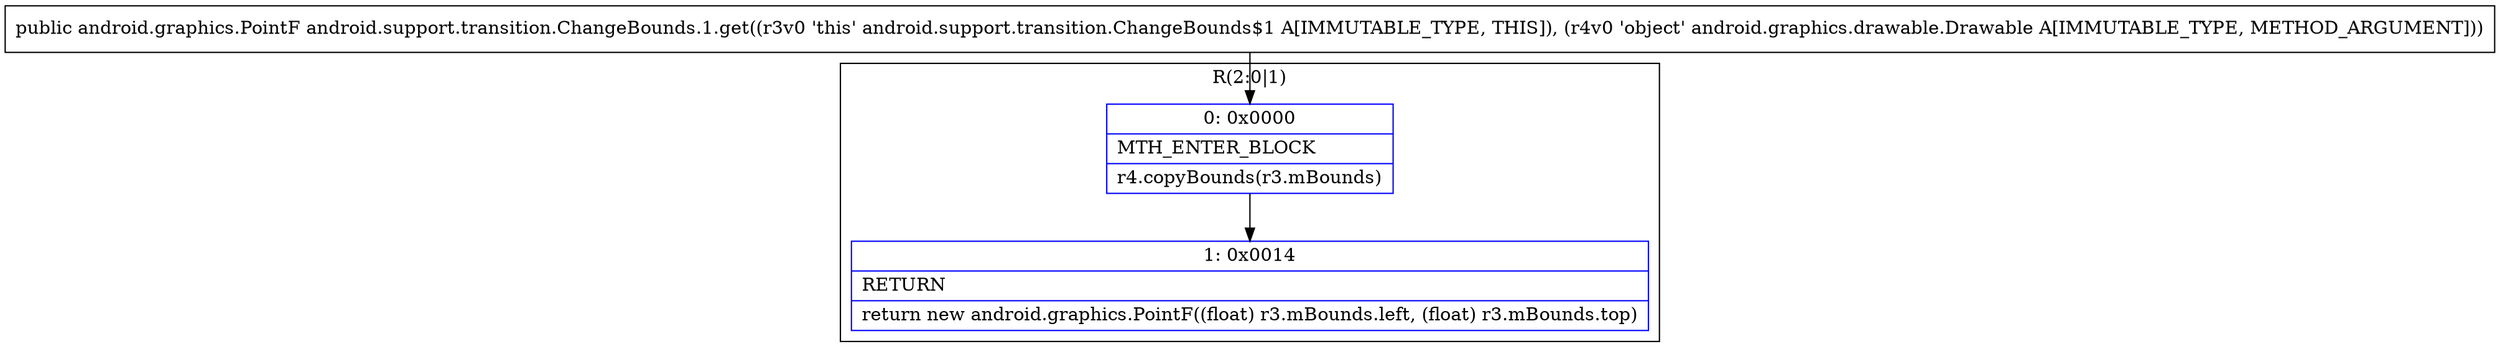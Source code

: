 digraph "CFG forandroid.support.transition.ChangeBounds.1.get(Landroid\/graphics\/drawable\/Drawable;)Landroid\/graphics\/PointF;" {
subgraph cluster_Region_866225173 {
label = "R(2:0|1)";
node [shape=record,color=blue];
Node_0 [shape=record,label="{0\:\ 0x0000|MTH_ENTER_BLOCK\l|r4.copyBounds(r3.mBounds)\l}"];
Node_1 [shape=record,label="{1\:\ 0x0014|RETURN\l|return new android.graphics.PointF((float) r3.mBounds.left, (float) r3.mBounds.top)\l}"];
}
MethodNode[shape=record,label="{public android.graphics.PointF android.support.transition.ChangeBounds.1.get((r3v0 'this' android.support.transition.ChangeBounds$1 A[IMMUTABLE_TYPE, THIS]), (r4v0 'object' android.graphics.drawable.Drawable A[IMMUTABLE_TYPE, METHOD_ARGUMENT])) }"];
MethodNode -> Node_0;
Node_0 -> Node_1;
}


